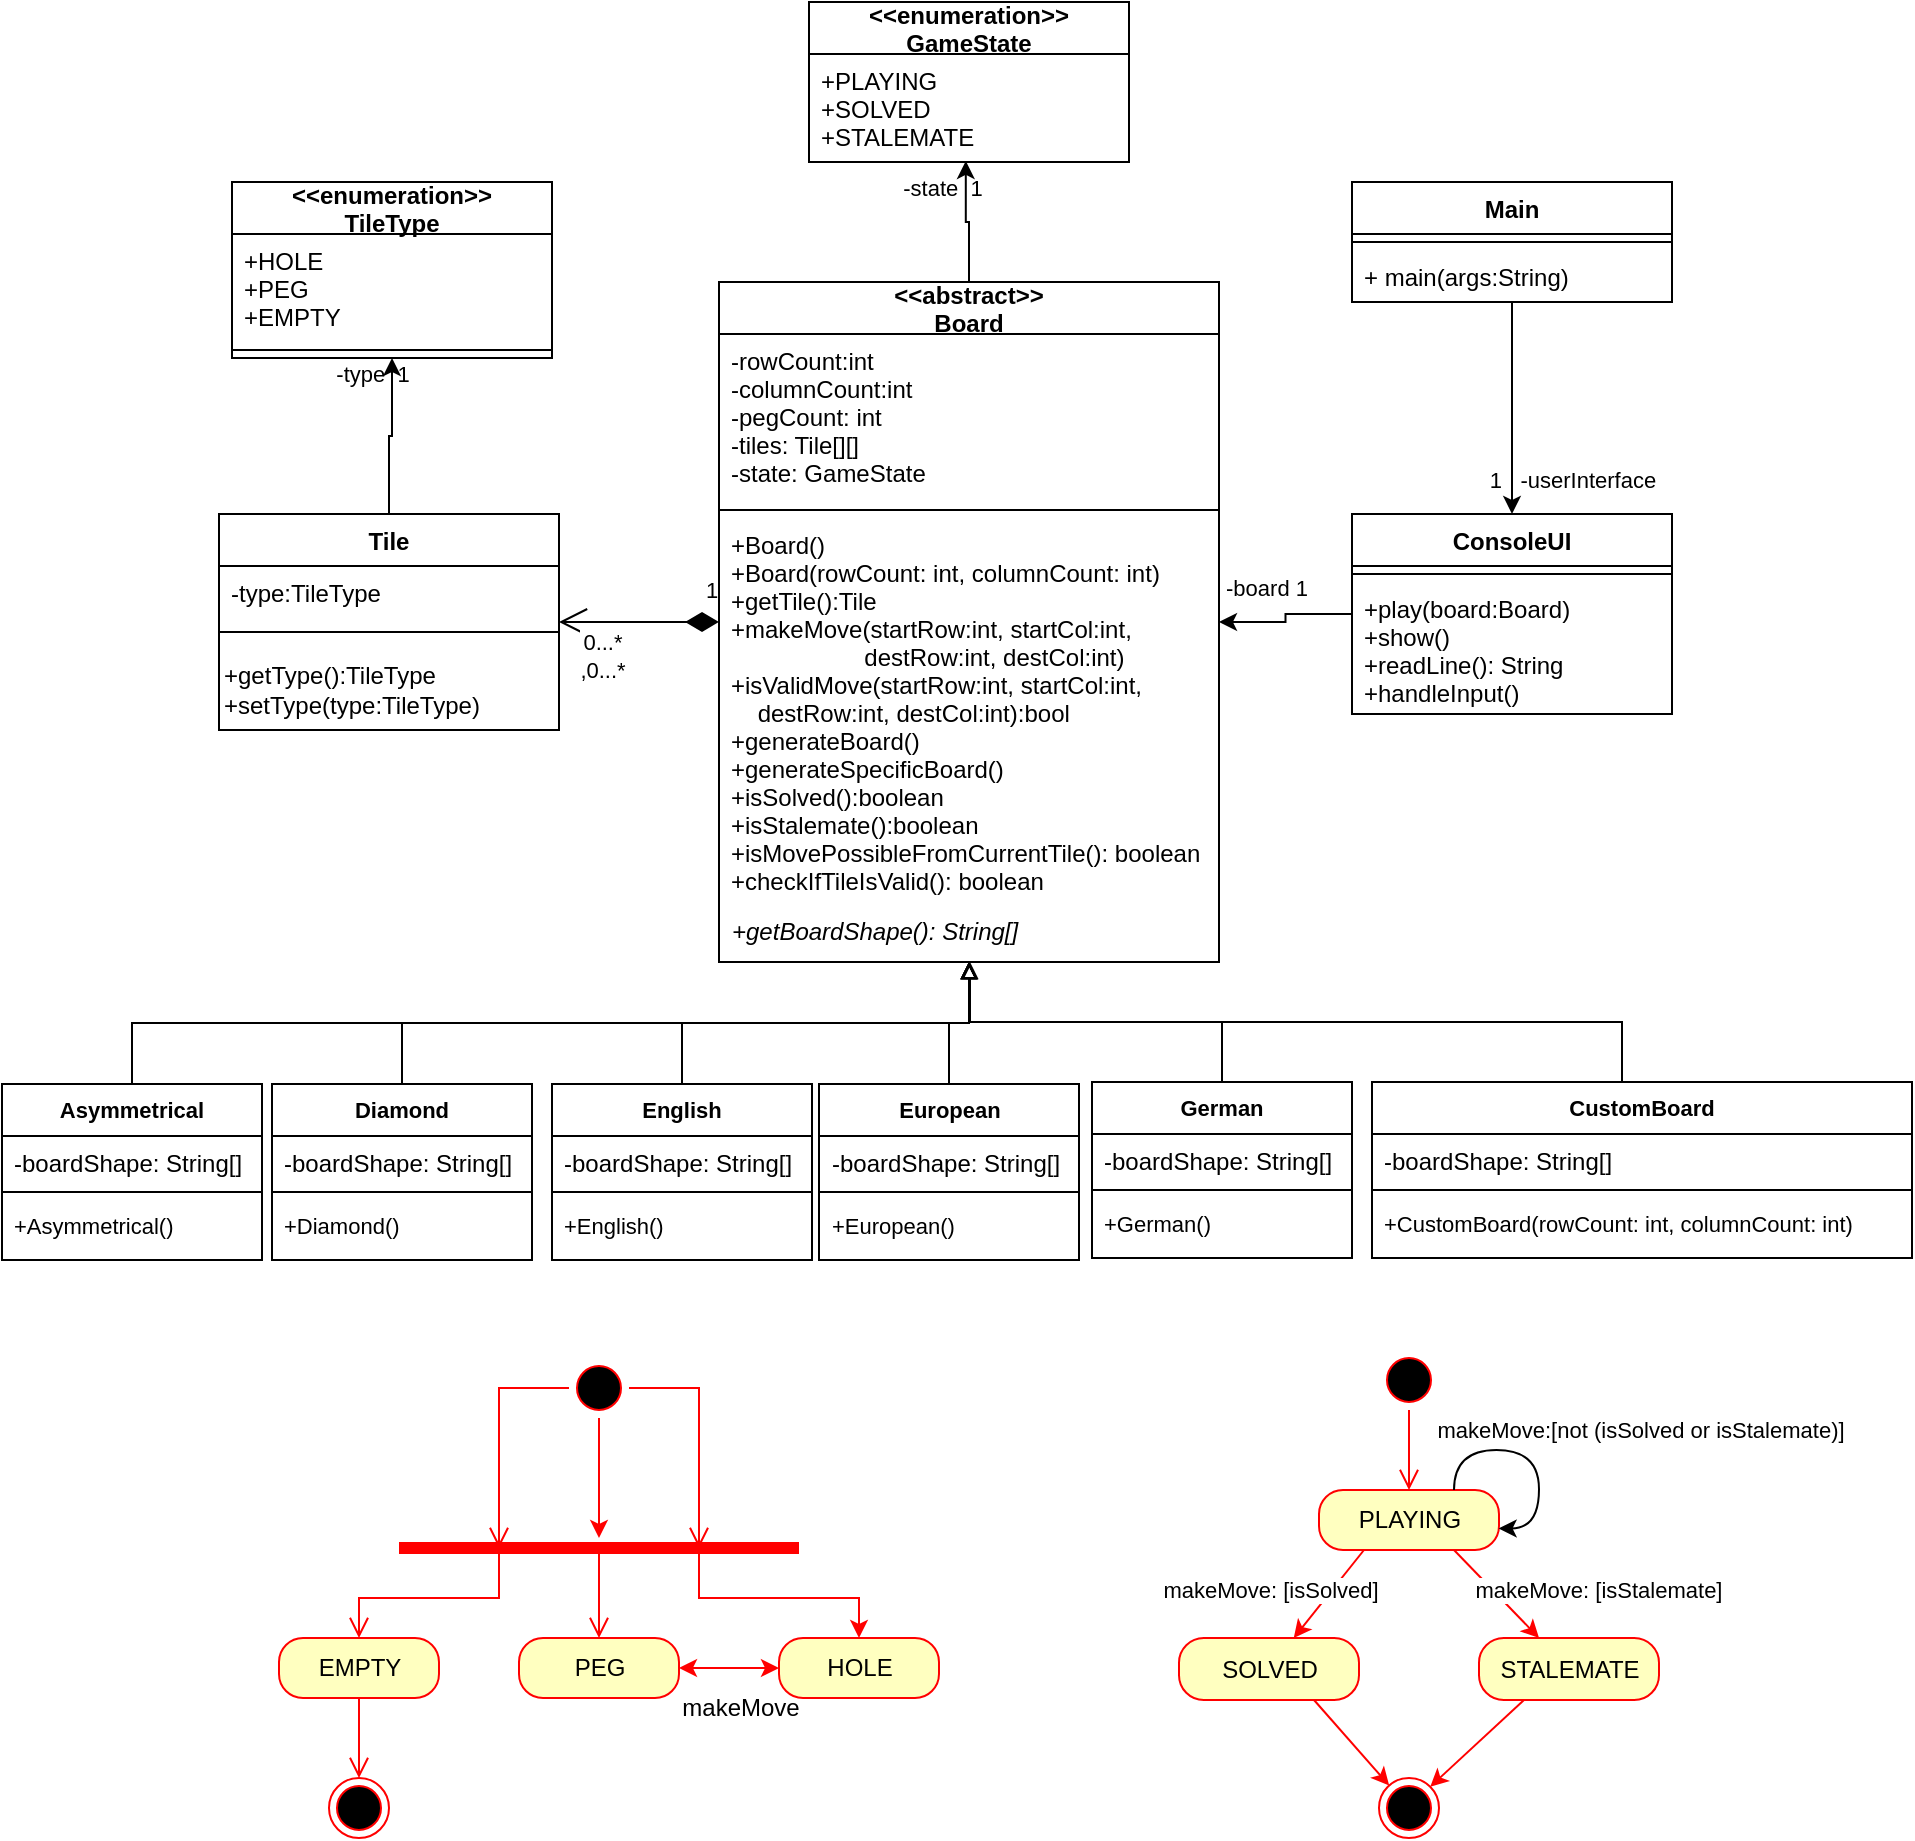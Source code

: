 <mxfile version="21.0.2"><diagram id="C5RBs43oDa-KdzZeNtuy" name="Page-1"><mxGraphModel dx="2103" dy="2169" grid="1" gridSize="10" guides="1" tooltips="1" connect="1" arrows="1" fold="1" page="1" pageScale="1" pageWidth="827" pageHeight="1169" background="#ffffff" math="0" shadow="0"><root><mxCell id="WIyWlLk6GJQsqaUBKTNV-0"/><mxCell id="WIyWlLk6GJQsqaUBKTNV-1" parent="WIyWlLk6GJQsqaUBKTNV-0"/><mxCell id="fxC7Si6xgcT16DwlAMbj-21" style="edgeStyle=orthogonalEdgeStyle;rounded=0;orthogonalLoop=1;jettySize=auto;html=1;entryX=0.49;entryY=0.99;entryDx=0;entryDy=0;entryPerimeter=0;" parent="WIyWlLk6GJQsqaUBKTNV-1" source="fxC7Si6xgcT16DwlAMbj-0" target="fxC7Si6xgcT16DwlAMbj-18" edge="1"><mxGeometry relative="1" as="geometry"/></mxCell><mxCell id="fxC7Si6xgcT16DwlAMbj-22" value="&lt;div&gt;-state&amp;nbsp; 1&lt;/div&gt;" style="edgeLabel;html=1;align=center;verticalAlign=middle;resizable=0;points=[];labelBackgroundColor=none;" parent="fxC7Si6xgcT16DwlAMbj-21" vertex="1" connectable="0"><mxGeometry x="0.675" y="1" relative="1" as="geometry"><mxPoint x="-11" y="3" as="offset"/></mxGeometry></mxCell><mxCell id="fxC7Si6xgcT16DwlAMbj-0" value="&lt;&lt;abstract&gt;&gt;&#xA;Board" style="swimlane;fontStyle=1;align=center;verticalAlign=middle;childLayout=stackLayout;horizontal=1;startSize=26;horizontalStack=0;resizeParent=1;resizeParentMax=0;resizeLast=0;collapsible=1;marginBottom=0;" parent="WIyWlLk6GJQsqaUBKTNV-1" vertex="1"><mxGeometry x="738.5" y="-920" width="250" height="340" as="geometry"><mxRectangle x="480" y="110" width="70" height="30" as="alternateBounds"/></mxGeometry></mxCell><mxCell id="fxC7Si6xgcT16DwlAMbj-1" value="-rowCount:int&#xA;-columnCount:int&#xA;-pegCount: int&#xA;-tiles: Tile[][]&#xA;-state: GameState&#xA;&#xA;" style="text;strokeColor=none;fillColor=none;align=left;verticalAlign=top;spacingLeft=4;spacingRight=4;overflow=hidden;rotatable=0;points=[[0,0.5],[1,0.5]];portConstraint=eastwest;" parent="fxC7Si6xgcT16DwlAMbj-0" vertex="1"><mxGeometry y="26" width="250" height="84" as="geometry"/></mxCell><mxCell id="fxC7Si6xgcT16DwlAMbj-2" value="" style="line;strokeWidth=1;fillColor=none;align=left;verticalAlign=middle;spacingTop=-1;spacingLeft=3;spacingRight=3;rotatable=0;labelPosition=right;points=[];portConstraint=eastwest;strokeColor=inherit;" parent="fxC7Si6xgcT16DwlAMbj-0" vertex="1"><mxGeometry y="110" width="250" height="8" as="geometry"/></mxCell><mxCell id="fxC7Si6xgcT16DwlAMbj-3" value="+Board()&#xA;+Board(rowCount: int, columnCount: int)&#xA;+getTile():Tile&#xA;+makeMove(startRow:int, startCol:int,&#xA;                    destRow:int, destCol:int)&#xA;+isValidMove(startRow:int, startCol:int,&#xA;    destRow:int, destCol:int):bool&#xA;+generateBoard()&#xA;+generateSpecificBoard()&#xA;+isSolved():boolean&#xA;+isStalemate():boolean&#xA;+isMovePossibleFromCurrentTile(): boolean&#xA;+checkIfTileIsValid(): boolean&#xA;&#xA;&#xA;&#xA;" style="text;strokeColor=none;fillColor=none;align=left;verticalAlign=top;spacingLeft=4;spacingRight=4;overflow=hidden;rotatable=0;points=[[0,0.5],[1,0.5]];portConstraint=eastwest;" parent="fxC7Si6xgcT16DwlAMbj-0" vertex="1"><mxGeometry y="118" width="250" height="192" as="geometry"/></mxCell><mxCell id="HCT6mYTAmyQOinDUGw9s-14" value="&lt;i&gt;+getBoardShape(): String[]&lt;br&gt;&lt;/i&gt;" style="text;html=1;align=left;verticalAlign=middle;resizable=0;points=[];autosize=1;strokeColor=none;fillColor=none;spacingLeft=4;" vertex="1" parent="fxC7Si6xgcT16DwlAMbj-0"><mxGeometry y="310" width="250" height="30" as="geometry"/></mxCell><mxCell id="DcGIUz9u4V76cOEQrkuE-4" style="edgeStyle=orthogonalEdgeStyle;rounded=0;orthogonalLoop=1;jettySize=auto;html=1;entryX=0.5;entryY=1;entryDx=0;entryDy=0;" parent="WIyWlLk6GJQsqaUBKTNV-1" source="fxC7Si6xgcT16DwlAMbj-9" target="DcGIUz9u4V76cOEQrkuE-0" edge="1"><mxGeometry relative="1" as="geometry"/></mxCell><mxCell id="DcGIUz9u4V76cOEQrkuE-5" value="-type&amp;nbsp; 1" style="edgeLabel;html=1;align=center;verticalAlign=middle;resizable=0;points=[];labelBackgroundColor=none;" parent="DcGIUz9u4V76cOEQrkuE-4" vertex="1" connectable="0"><mxGeometry x="0.581" y="-1" relative="1" as="geometry"><mxPoint x="-11" y="-9" as="offset"/></mxGeometry></mxCell><mxCell id="fxC7Si6xgcT16DwlAMbj-9" value="Tile" style="swimlane;fontStyle=1;align=center;verticalAlign=top;childLayout=stackLayout;horizontal=1;startSize=26;horizontalStack=0;resizeParent=1;resizeParentMax=0;resizeLast=0;collapsible=1;marginBottom=0;" parent="WIyWlLk6GJQsqaUBKTNV-1" vertex="1"><mxGeometry x="488.5" y="-804" width="170" height="108" as="geometry"/></mxCell><mxCell id="fxC7Si6xgcT16DwlAMbj-10" value="-type:TileType" style="text;strokeColor=none;fillColor=none;align=left;verticalAlign=top;spacingLeft=4;spacingRight=4;overflow=hidden;rotatable=0;points=[[0,0.5],[1,0.5]];portConstraint=eastwest;" parent="fxC7Si6xgcT16DwlAMbj-9" vertex="1"><mxGeometry y="26" width="170" height="24" as="geometry"/></mxCell><mxCell id="fxC7Si6xgcT16DwlAMbj-11" value="" style="line;strokeWidth=1;fillColor=none;align=left;verticalAlign=middle;spacingTop=-1;spacingLeft=3;spacingRight=3;rotatable=0;labelPosition=right;points=[];portConstraint=eastwest;strokeColor=inherit;" parent="fxC7Si6xgcT16DwlAMbj-9" vertex="1"><mxGeometry y="50" width="170" height="18" as="geometry"/></mxCell><mxCell id="fxC7Si6xgcT16DwlAMbj-28" value="&lt;div&gt;+getType():TileType&lt;/div&gt;&lt;div&gt;+setType(type:TileType)&lt;br&gt;&lt;/div&gt;" style="text;html=1;align=left;verticalAlign=middle;resizable=0;points=[];autosize=1;strokeColor=none;fillColor=none;" parent="fxC7Si6xgcT16DwlAMbj-9" vertex="1"><mxGeometry y="68" width="170" height="40" as="geometry"/></mxCell><mxCell id="fxC7Si6xgcT16DwlAMbj-29" style="edgeStyle=orthogonalEdgeStyle;rounded=0;orthogonalLoop=1;jettySize=auto;html=1;" parent="WIyWlLk6GJQsqaUBKTNV-1" source="fxC7Si6xgcT16DwlAMbj-13" target="fxC7Si6xgcT16DwlAMbj-0" edge="1"><mxGeometry relative="1" as="geometry"><Array as="points"/></mxGeometry></mxCell><mxCell id="fxC7Si6xgcT16DwlAMbj-30" value="-board 1" style="edgeLabel;html=1;align=center;verticalAlign=middle;resizable=0;points=[];" parent="fxC7Si6xgcT16DwlAMbj-29" vertex="1" connectable="0"><mxGeometry x="0.712" relative="1" as="geometry"><mxPoint x="13" y="-17" as="offset"/></mxGeometry></mxCell><mxCell id="fxC7Si6xgcT16DwlAMbj-13" value="ConsoleUI" style="swimlane;fontStyle=1;align=center;verticalAlign=top;childLayout=stackLayout;horizontal=1;startSize=26;horizontalStack=0;resizeParent=1;resizeParentMax=0;resizeLast=0;collapsible=1;marginBottom=0;" parent="WIyWlLk6GJQsqaUBKTNV-1" vertex="1"><mxGeometry x="1055" y="-804" width="160" height="100" as="geometry"/></mxCell><mxCell id="fxC7Si6xgcT16DwlAMbj-15" value="" style="line;strokeWidth=1;fillColor=none;align=left;verticalAlign=middle;spacingTop=-1;spacingLeft=3;spacingRight=3;rotatable=0;labelPosition=right;points=[];portConstraint=eastwest;strokeColor=inherit;" parent="fxC7Si6xgcT16DwlAMbj-13" vertex="1"><mxGeometry y="26" width="160" height="8" as="geometry"/></mxCell><mxCell id="fxC7Si6xgcT16DwlAMbj-16" value="+play(board:Board)&#xA;+show()&#xA;+readLine(): String&#xA;+handleInput()&#xA;&#xA;" style="text;strokeColor=none;fillColor=none;align=left;verticalAlign=top;spacingLeft=4;spacingRight=4;overflow=hidden;rotatable=0;points=[[0,0.5],[1,0.5]];portConstraint=eastwest;" parent="fxC7Si6xgcT16DwlAMbj-13" vertex="1"><mxGeometry y="34" width="160" height="66" as="geometry"/></mxCell><mxCell id="fxC7Si6xgcT16DwlAMbj-17" value="&lt;&lt;enumeration&gt;&gt;&#xA;GameState" style="swimlane;fontStyle=1;align=center;verticalAlign=middle;childLayout=stackLayout;horizontal=1;startSize=26;horizontalStack=0;resizeParent=1;resizeParentMax=0;resizeLast=0;collapsible=1;marginBottom=0;" parent="WIyWlLk6GJQsqaUBKTNV-1" vertex="1"><mxGeometry x="783.5" y="-1060" width="160" height="80" as="geometry"/></mxCell><mxCell id="fxC7Si6xgcT16DwlAMbj-18" value="+PLAYING&#xA;+SOLVED&#xA;+STALEMATE" style="text;strokeColor=none;fillColor=none;align=left;verticalAlign=top;spacingLeft=4;spacingRight=4;overflow=hidden;rotatable=0;points=[[0,0.5],[1,0.5]];portConstraint=eastwest;" parent="fxC7Si6xgcT16DwlAMbj-17" vertex="1"><mxGeometry y="26" width="160" height="54" as="geometry"/></mxCell><mxCell id="fxC7Si6xgcT16DwlAMbj-24" value="1" style="endArrow=open;html=1;endSize=12;startArrow=diamondThin;startSize=14;startFill=1;edgeStyle=orthogonalEdgeStyle;align=left;verticalAlign=bottom;rounded=0;" parent="WIyWlLk6GJQsqaUBKTNV-1" source="fxC7Si6xgcT16DwlAMbj-0" target="fxC7Si6xgcT16DwlAMbj-9" edge="1"><mxGeometry x="-0.774" y="-7" relative="1" as="geometry"><mxPoint x="588.5" y="-900" as="sourcePoint"/><mxPoint x="748.5" y="-900" as="targetPoint"/><Array as="points"/><mxPoint as="offset"/></mxGeometry></mxCell><mxCell id="fxC7Si6xgcT16DwlAMbj-26" value="&lt;div&gt;0...*&lt;/div&gt;,0...*" style="edgeLabel;html=1;align=center;verticalAlign=middle;resizable=0;points=[];" parent="fxC7Si6xgcT16DwlAMbj-24" vertex="1" connectable="0"><mxGeometry x="0.803" y="3" relative="1" as="geometry"><mxPoint x="13" y="14" as="offset"/></mxGeometry></mxCell><mxCell id="fxC7Si6xgcT16DwlAMbj-39" style="edgeStyle=orthogonalEdgeStyle;rounded=0;orthogonalLoop=1;jettySize=auto;html=1;entryX=0.5;entryY=0;entryDx=0;entryDy=0;" parent="WIyWlLk6GJQsqaUBKTNV-1" source="fxC7Si6xgcT16DwlAMbj-31" target="fxC7Si6xgcT16DwlAMbj-13" edge="1"><mxGeometry relative="1" as="geometry"/></mxCell><mxCell id="g6DyzTCxn8g1SOSjC7m9-0" value="1&amp;nbsp;&amp;nbsp; -userInterface" style="edgeLabel;html=1;align=center;verticalAlign=middle;resizable=0;points=[];labelBackgroundColor=none;" parent="fxC7Si6xgcT16DwlAMbj-39" vertex="1" connectable="0"><mxGeometry x="0.739" y="-1" relative="1" as="geometry"><mxPoint x="31" y="-3" as="offset"/></mxGeometry></mxCell><mxCell id="fxC7Si6xgcT16DwlAMbj-31" value="Main" style="swimlane;fontStyle=1;align=center;verticalAlign=top;childLayout=stackLayout;horizontal=1;startSize=26;horizontalStack=0;resizeParent=1;resizeParentMax=0;resizeLast=0;collapsible=1;marginBottom=0;" parent="WIyWlLk6GJQsqaUBKTNV-1" vertex="1"><mxGeometry x="1055" y="-970" width="160" height="60" as="geometry"/></mxCell><mxCell id="fxC7Si6xgcT16DwlAMbj-33" value="" style="line;strokeWidth=1;fillColor=none;align=left;verticalAlign=middle;spacingTop=-1;spacingLeft=3;spacingRight=3;rotatable=0;labelPosition=right;points=[];portConstraint=eastwest;strokeColor=inherit;" parent="fxC7Si6xgcT16DwlAMbj-31" vertex="1"><mxGeometry y="26" width="160" height="8" as="geometry"/></mxCell><mxCell id="fxC7Si6xgcT16DwlAMbj-34" value="+ main(args:String)" style="text;strokeColor=none;fillColor=none;align=left;verticalAlign=top;spacingLeft=4;spacingRight=4;overflow=hidden;rotatable=0;points=[[0,0.5],[1,0.5]];portConstraint=eastwest;" parent="fxC7Si6xgcT16DwlAMbj-31" vertex="1"><mxGeometry y="34" width="160" height="26" as="geometry"/></mxCell><mxCell id="DcGIUz9u4V76cOEQrkuE-0" value="&lt;&lt;enumeration&gt;&gt;&#xA;TileType" style="swimlane;fontStyle=1;align=center;verticalAlign=middle;childLayout=stackLayout;horizontal=1;startSize=26;horizontalStack=0;resizeParent=1;resizeParentMax=0;resizeLast=0;collapsible=1;marginBottom=0;fillColor=default;" parent="WIyWlLk6GJQsqaUBKTNV-1" vertex="1"><mxGeometry x="495" y="-970" width="160" height="88" as="geometry"/></mxCell><mxCell id="DcGIUz9u4V76cOEQrkuE-1" value="+HOLE&#xA;+PEG&#xA;+EMPTY" style="text;strokeColor=none;fillColor=none;align=left;verticalAlign=top;spacingLeft=4;spacingRight=4;overflow=hidden;rotatable=0;points=[[0,0.5],[1,0.5]];portConstraint=eastwest;" parent="DcGIUz9u4V76cOEQrkuE-0" vertex="1"><mxGeometry y="26" width="160" height="54" as="geometry"/></mxCell><mxCell id="DcGIUz9u4V76cOEQrkuE-2" value="" style="line;strokeWidth=1;fillColor=none;align=left;verticalAlign=middle;spacingTop=-1;spacingLeft=3;spacingRight=3;rotatable=0;labelPosition=right;points=[];portConstraint=eastwest;strokeColor=inherit;" parent="DcGIUz9u4V76cOEQrkuE-0" vertex="1"><mxGeometry y="80" width="160" height="8" as="geometry"/></mxCell><mxCell id="DcGIUz9u4V76cOEQrkuE-6" value="EMPTY" style="rounded=1;whiteSpace=wrap;html=1;arcSize=40;fontColor=#000000;fillColor=#ffffc0;strokeColor=#ff0000;labelBackgroundColor=none;" parent="WIyWlLk6GJQsqaUBKTNV-1" vertex="1"><mxGeometry x="518.5" y="-242" width="80" height="30" as="geometry"/></mxCell><mxCell id="DcGIUz9u4V76cOEQrkuE-7" value="" style="edgeStyle=orthogonalEdgeStyle;html=1;verticalAlign=bottom;endArrow=open;endSize=8;strokeColor=#ff0000;rounded=0;" parent="WIyWlLk6GJQsqaUBKTNV-1" source="DcGIUz9u4V76cOEQrkuE-6" target="DcGIUz9u4V76cOEQrkuE-10" edge="1"><mxGeometry relative="1" as="geometry"><mxPoint x="668.5" y="-132" as="targetPoint"/><Array as="points"/></mxGeometry></mxCell><mxCell id="DcGIUz9u4V76cOEQrkuE-8" value="" style="ellipse;html=1;shape=startState;fillColor=#000000;strokeColor=#ff0000;labelBackgroundColor=none;" parent="WIyWlLk6GJQsqaUBKTNV-1" vertex="1"><mxGeometry x="663.5" y="-382" width="30" height="30" as="geometry"/></mxCell><mxCell id="DcGIUz9u4V76cOEQrkuE-9" value="" style="edgeStyle=orthogonalEdgeStyle;html=1;verticalAlign=bottom;endArrow=open;endSize=8;strokeColor=#ff0000;rounded=0;entryX=0.25;entryY=0.5;entryDx=0;entryDy=0;entryPerimeter=0;" parent="WIyWlLk6GJQsqaUBKTNV-1" source="DcGIUz9u4V76cOEQrkuE-8" target="DcGIUz9u4V76cOEQrkuE-15" edge="1"><mxGeometry relative="1" as="geometry"><mxPoint x="618.5" y="-262" as="targetPoint"/><Array as="points"><mxPoint x="628.5" y="-367"/></Array></mxGeometry></mxCell><mxCell id="DcGIUz9u4V76cOEQrkuE-10" value="" style="ellipse;html=1;shape=endState;fillColor=#000000;strokeColor=#ff0000;labelBackgroundColor=none;" parent="WIyWlLk6GJQsqaUBKTNV-1" vertex="1"><mxGeometry x="543.5" y="-172" width="30" height="30" as="geometry"/></mxCell><mxCell id="DcGIUz9u4V76cOEQrkuE-22" style="edgeStyle=orthogonalEdgeStyle;rounded=0;orthogonalLoop=1;jettySize=auto;html=1;exitX=1;exitY=0.5;exitDx=0;exitDy=0;entryX=0;entryY=0.5;entryDx=0;entryDy=0;strokeColor=#FF0000;startArrow=classic;startFill=1;" parent="WIyWlLk6GJQsqaUBKTNV-1" source="DcGIUz9u4V76cOEQrkuE-11" target="DcGIUz9u4V76cOEQrkuE-13" edge="1"><mxGeometry relative="1" as="geometry"/></mxCell><mxCell id="DcGIUz9u4V76cOEQrkuE-11" value="PEG" style="rounded=1;whiteSpace=wrap;html=1;arcSize=40;fontColor=#000000;fillColor=#ffffc0;strokeColor=#ff0000;labelBackgroundColor=none;" parent="WIyWlLk6GJQsqaUBKTNV-1" vertex="1"><mxGeometry x="638.5" y="-242" width="80" height="30" as="geometry"/></mxCell><mxCell id="DcGIUz9u4V76cOEQrkuE-13" value="HOLE" style="rounded=1;whiteSpace=wrap;html=1;arcSize=40;fontColor=#000000;fillColor=#ffffc0;strokeColor=#ff0000;labelBackgroundColor=none;" parent="WIyWlLk6GJQsqaUBKTNV-1" vertex="1"><mxGeometry x="768.5" y="-242" width="80" height="30" as="geometry"/></mxCell><mxCell id="DcGIUz9u4V76cOEQrkuE-18" style="edgeStyle=orthogonalEdgeStyle;rounded=0;orthogonalLoop=1;jettySize=auto;html=1;strokeColor=#FF0000;exitX=0.5;exitY=1;exitDx=0;exitDy=0;" parent="WIyWlLk6GJQsqaUBKTNV-1" source="DcGIUz9u4V76cOEQrkuE-8" target="DcGIUz9u4V76cOEQrkuE-15" edge="1"><mxGeometry relative="1" as="geometry"><mxPoint x="658.5" y="-322" as="targetPoint"/><mxPoint x="678.5" y="-322" as="sourcePoint"/><Array as="points"/></mxGeometry></mxCell><mxCell id="DcGIUz9u4V76cOEQrkuE-21" style="edgeStyle=orthogonalEdgeStyle;rounded=0;orthogonalLoop=1;jettySize=auto;html=1;exitX=0.75;exitY=0.5;exitDx=0;exitDy=0;exitPerimeter=0;strokeColor=#FF0000;" parent="WIyWlLk6GJQsqaUBKTNV-1" source="DcGIUz9u4V76cOEQrkuE-15" target="DcGIUz9u4V76cOEQrkuE-13" edge="1"><mxGeometry relative="1" as="geometry"/></mxCell><mxCell id="DcGIUz9u4V76cOEQrkuE-15" value="" style="shape=line;html=1;strokeWidth=6;strokeColor=#ff0000;labelBackgroundColor=none;fillColor=default;" parent="WIyWlLk6GJQsqaUBKTNV-1" vertex="1"><mxGeometry x="578.5" y="-292" width="200" height="10" as="geometry"/></mxCell><mxCell id="DcGIUz9u4V76cOEQrkuE-16" value="" style="edgeStyle=orthogonalEdgeStyle;html=1;verticalAlign=bottom;endArrow=open;endSize=8;strokeColor=#ff0000;rounded=0;entryX=0.5;entryY=0;entryDx=0;entryDy=0;exitX=0.25;exitY=0.5;exitDx=0;exitDy=0;exitPerimeter=0;" parent="WIyWlLk6GJQsqaUBKTNV-1" source="DcGIUz9u4V76cOEQrkuE-15" target="DcGIUz9u4V76cOEQrkuE-6" edge="1"><mxGeometry relative="1" as="geometry"><mxPoint x="768.5" y="-222" as="targetPoint"/></mxGeometry></mxCell><mxCell id="DcGIUz9u4V76cOEQrkuE-19" value="" style="edgeStyle=orthogonalEdgeStyle;html=1;verticalAlign=bottom;endArrow=open;endSize=8;strokeColor=#ff0000;rounded=0;entryX=0.75;entryY=0.5;entryDx=0;entryDy=0;entryPerimeter=0;exitX=1;exitY=0.5;exitDx=0;exitDy=0;" parent="WIyWlLk6GJQsqaUBKTNV-1" source="DcGIUz9u4V76cOEQrkuE-8" target="DcGIUz9u4V76cOEQrkuE-15" edge="1"><mxGeometry relative="1" as="geometry"><mxPoint x="725.5" y="-314" as="targetPoint"/><mxPoint x="778.5" y="-392" as="sourcePoint"/><Array as="points"><mxPoint x="728.5" y="-367"/></Array></mxGeometry></mxCell><mxCell id="DcGIUz9u4V76cOEQrkuE-20" value="" style="edgeStyle=orthogonalEdgeStyle;html=1;verticalAlign=bottom;endArrow=open;endSize=8;strokeColor=#ff0000;rounded=0;exitX=0.533;exitY=0.292;exitDx=0;exitDy=0;exitPerimeter=0;entryX=0.5;entryY=0;entryDx=0;entryDy=0;" parent="WIyWlLk6GJQsqaUBKTNV-1" source="DcGIUz9u4V76cOEQrkuE-15" target="DcGIUz9u4V76cOEQrkuE-11" edge="1"><mxGeometry relative="1" as="geometry"><mxPoint x="568.5" y="-232" as="targetPoint"/><mxPoint x="638.5" y="-277" as="sourcePoint"/><Array as="points"><mxPoint x="678.5" y="-289"/></Array></mxGeometry></mxCell><mxCell id="DcGIUz9u4V76cOEQrkuE-23" value="makeMove" style="text;html=1;align=center;verticalAlign=middle;resizable=0;points=[];autosize=1;strokeColor=none;fillColor=none;" parent="WIyWlLk6GJQsqaUBKTNV-1" vertex="1"><mxGeometry x="708.5" y="-222" width="80" height="30" as="geometry"/></mxCell><mxCell id="DcGIUz9u4V76cOEQrkuE-33" style="rounded=0;orthogonalLoop=1;jettySize=auto;html=1;exitX=0.25;exitY=1;exitDx=0;exitDy=0;strokeColor=#FF0000;startArrow=none;startFill=0;" parent="WIyWlLk6GJQsqaUBKTNV-1" source="DcGIUz9u4V76cOEQrkuE-24" target="DcGIUz9u4V76cOEQrkuE-28" edge="1"><mxGeometry relative="1" as="geometry"/></mxCell><mxCell id="BPmQ322AxwSib2Gk18eX-2" value="makeMove: [isSolved]" style="edgeLabel;html=1;align=center;verticalAlign=middle;resizable=0;points=[];" parent="DcGIUz9u4V76cOEQrkuE-33" vertex="1" connectable="0"><mxGeometry x="0.334" relative="1" as="geometry"><mxPoint x="-24" y="-10" as="offset"/></mxGeometry></mxCell><mxCell id="DcGIUz9u4V76cOEQrkuE-34" style="edgeStyle=none;rounded=0;orthogonalLoop=1;jettySize=auto;html=1;exitX=0.75;exitY=1;exitDx=0;exitDy=0;strokeColor=#FF0000;startArrow=none;startFill=0;" parent="WIyWlLk6GJQsqaUBKTNV-1" source="DcGIUz9u4V76cOEQrkuE-24" target="DcGIUz9u4V76cOEQrkuE-26" edge="1"><mxGeometry relative="1" as="geometry"/></mxCell><mxCell id="BPmQ322AxwSib2Gk18eX-3" value="makeMove: [isStalemate]" style="edgeLabel;html=1;align=center;verticalAlign=middle;resizable=0;points=[];" parent="DcGIUz9u4V76cOEQrkuE-34" vertex="1" connectable="0"><mxGeometry x="0.409" y="-1" relative="1" as="geometry"><mxPoint x="43" y="-12" as="offset"/></mxGeometry></mxCell><mxCell id="DcGIUz9u4V76cOEQrkuE-24" value="PLAYING" style="rounded=1;whiteSpace=wrap;html=1;arcSize=40;fontColor=#000000;fillColor=#ffffc0;strokeColor=#ff0000;labelBackgroundColor=none;" parent="WIyWlLk6GJQsqaUBKTNV-1" vertex="1"><mxGeometry x="1038.5" y="-316" width="90" height="30" as="geometry"/></mxCell><mxCell id="DcGIUz9u4V76cOEQrkuE-36" style="edgeStyle=none;rounded=0;orthogonalLoop=1;jettySize=auto;html=1;exitX=0.25;exitY=1;exitDx=0;exitDy=0;entryX=1;entryY=0;entryDx=0;entryDy=0;strokeColor=#FF0000;startArrow=none;startFill=0;" parent="WIyWlLk6GJQsqaUBKTNV-1" source="DcGIUz9u4V76cOEQrkuE-26" target="DcGIUz9u4V76cOEQrkuE-30" edge="1"><mxGeometry relative="1" as="geometry"/></mxCell><mxCell id="DcGIUz9u4V76cOEQrkuE-26" value="STALEMATE" style="rounded=1;whiteSpace=wrap;html=1;arcSize=40;fontColor=#000000;fillColor=#ffffc0;strokeColor=#ff0000;labelBackgroundColor=none;" parent="WIyWlLk6GJQsqaUBKTNV-1" vertex="1"><mxGeometry x="1118.5" y="-242" width="90" height="31" as="geometry"/></mxCell><mxCell id="DcGIUz9u4V76cOEQrkuE-35" style="edgeStyle=none;rounded=0;orthogonalLoop=1;jettySize=auto;html=1;exitX=0.75;exitY=1;exitDx=0;exitDy=0;strokeColor=#FF0000;startArrow=none;startFill=0;" parent="WIyWlLk6GJQsqaUBKTNV-1" source="DcGIUz9u4V76cOEQrkuE-28" target="DcGIUz9u4V76cOEQrkuE-30" edge="1"><mxGeometry relative="1" as="geometry"/></mxCell><mxCell id="DcGIUz9u4V76cOEQrkuE-28" value="SOLVED" style="rounded=1;whiteSpace=wrap;html=1;arcSize=40;fontColor=#000000;fillColor=#ffffc0;strokeColor=#ff0000;labelBackgroundColor=none;" parent="WIyWlLk6GJQsqaUBKTNV-1" vertex="1"><mxGeometry x="968.5" y="-242" width="90" height="31" as="geometry"/></mxCell><mxCell id="DcGIUz9u4V76cOEQrkuE-30" value="" style="ellipse;html=1;shape=endState;fillColor=#000000;strokeColor=#ff0000;labelBackgroundColor=none;" parent="WIyWlLk6GJQsqaUBKTNV-1" vertex="1"><mxGeometry x="1068.5" y="-172" width="30" height="30" as="geometry"/></mxCell><mxCell id="DcGIUz9u4V76cOEQrkuE-31" value="" style="ellipse;html=1;shape=startState;fillColor=#000000;strokeColor=#ff0000;labelBackgroundColor=none;" parent="WIyWlLk6GJQsqaUBKTNV-1" vertex="1"><mxGeometry x="1068.5" y="-386" width="30" height="30" as="geometry"/></mxCell><mxCell id="DcGIUz9u4V76cOEQrkuE-32" value="" style="edgeStyle=orthogonalEdgeStyle;html=1;verticalAlign=bottom;endArrow=open;endSize=8;strokeColor=#ff0000;rounded=0;curved=1;" parent="WIyWlLk6GJQsqaUBKTNV-1" source="DcGIUz9u4V76cOEQrkuE-31" target="DcGIUz9u4V76cOEQrkuE-24" edge="1"><mxGeometry relative="1" as="geometry"><mxPoint x="1083.5" y="-326" as="targetPoint"/></mxGeometry></mxCell><mxCell id="BPmQ322AxwSib2Gk18eX-0" style="edgeStyle=orthogonalEdgeStyle;rounded=0;orthogonalLoop=1;jettySize=auto;html=1;exitX=0.75;exitY=0;exitDx=0;exitDy=0;entryX=0.998;entryY=0.641;entryDx=0;entryDy=0;entryPerimeter=0;curved=1;" parent="WIyWlLk6GJQsqaUBKTNV-1" source="DcGIUz9u4V76cOEQrkuE-24" target="DcGIUz9u4V76cOEQrkuE-24" edge="1"><mxGeometry relative="1" as="geometry"><Array as="points"><mxPoint x="1106.5" y="-336"/><mxPoint x="1148.5" y="-336"/><mxPoint x="1148.5" y="-297"/></Array></mxGeometry></mxCell><mxCell id="BPmQ322AxwSib2Gk18eX-1" value="makeMove:[not (isSolved or isStalemate)]" style="edgeLabel;html=1;align=center;verticalAlign=middle;resizable=0;points=[];" parent="BPmQ322AxwSib2Gk18eX-0" vertex="1" connectable="0"><mxGeometry x="-0.106" y="-4" relative="1" as="geometry"><mxPoint x="58" y="-14" as="offset"/></mxGeometry></mxCell><mxCell id="HCT6mYTAmyQOinDUGw9s-38" style="edgeStyle=orthogonalEdgeStyle;rounded=0;orthogonalLoop=1;jettySize=auto;html=1;exitX=0.5;exitY=0;exitDx=0;exitDy=0;endArrow=block;endFill=0;" edge="1" parent="WIyWlLk6GJQsqaUBKTNV-1" source="HCT6mYTAmyQOinDUGw9s-4" target="fxC7Si6xgcT16DwlAMbj-0"><mxGeometry relative="1" as="geometry"/></mxCell><mxCell id="HCT6mYTAmyQOinDUGw9s-4" value="Asymmetrical" style="swimlane;fontStyle=1;align=center;verticalAlign=middle;childLayout=stackLayout;horizontal=1;startSize=26;horizontalStack=0;resizeParent=1;resizeParentMax=0;resizeLast=0;collapsible=1;marginBottom=0;whiteSpace=wrap;html=1;movable=1;resizable=1;rotatable=1;deletable=1;editable=1;locked=0;connectable=1;swimlaneLine=1;rotation=0;fontSize=11;" vertex="1" parent="WIyWlLk6GJQsqaUBKTNV-1"><mxGeometry x="380" y="-519" width="130" height="88" as="geometry"/></mxCell><mxCell id="HCT6mYTAmyQOinDUGw9s-5" value="-boardShape: String[]" style="text;strokeColor=none;fillColor=none;align=left;verticalAlign=top;spacingLeft=4;spacingRight=4;overflow=hidden;rotatable=0;points=[[0,0.5],[1,0.5]];portConstraint=eastwest;whiteSpace=wrap;html=1;" vertex="1" parent="HCT6mYTAmyQOinDUGw9s-4"><mxGeometry y="26" width="130" height="24" as="geometry"/></mxCell><mxCell id="HCT6mYTAmyQOinDUGw9s-6" value="" style="line;strokeWidth=1;fillColor=none;align=left;verticalAlign=middle;spacingTop=-1;spacingLeft=3;spacingRight=3;rotatable=0;labelPosition=right;points=[];portConstraint=eastwest;strokeColor=inherit;" vertex="1" parent="HCT6mYTAmyQOinDUGw9s-4"><mxGeometry y="50" width="130" height="8" as="geometry"/></mxCell><mxCell id="HCT6mYTAmyQOinDUGw9s-29" value="&lt;div style=&quot;font-size: 11px;&quot;&gt;+Asymmetrical()&lt;/div&gt;" style="text;html=1;align=left;verticalAlign=top;resizable=0;points=[];autosize=1;strokeColor=none;fillColor=none;spacingLeft=4;fontSize=11;" vertex="1" parent="HCT6mYTAmyQOinDUGw9s-4"><mxGeometry y="58" width="130" height="30" as="geometry"/></mxCell><mxCell id="HCT6mYTAmyQOinDUGw9s-39" style="edgeStyle=orthogonalEdgeStyle;shape=connector;rounded=0;orthogonalLoop=1;jettySize=auto;html=1;exitX=0.5;exitY=0;exitDx=0;exitDy=0;labelBackgroundColor=default;strokeColor=default;fontFamily=Helvetica;fontSize=11;fontColor=default;endArrow=block;endFill=0;" edge="1" parent="WIyWlLk6GJQsqaUBKTNV-1" source="HCT6mYTAmyQOinDUGw9s-10" target="fxC7Si6xgcT16DwlAMbj-0"><mxGeometry relative="1" as="geometry"/></mxCell><mxCell id="HCT6mYTAmyQOinDUGw9s-10" value="Diamond" style="swimlane;fontStyle=1;align=center;verticalAlign=middle;childLayout=stackLayout;horizontal=1;startSize=26;horizontalStack=0;resizeParent=1;resizeParentMax=0;resizeLast=0;collapsible=1;marginBottom=0;whiteSpace=wrap;html=1;movable=1;resizable=1;rotatable=1;deletable=1;editable=1;locked=0;connectable=1;swimlaneLine=1;rotation=0;fontSize=11;" vertex="1" parent="WIyWlLk6GJQsqaUBKTNV-1"><mxGeometry x="515" y="-519" width="130" height="88" as="geometry"/></mxCell><mxCell id="HCT6mYTAmyQOinDUGw9s-11" value="-boardShape: String[]" style="text;strokeColor=none;fillColor=none;align=left;verticalAlign=top;spacingLeft=4;spacingRight=4;overflow=hidden;rotatable=0;points=[[0,0.5],[1,0.5]];portConstraint=eastwest;whiteSpace=wrap;html=1;" vertex="1" parent="HCT6mYTAmyQOinDUGw9s-10"><mxGeometry y="26" width="130" height="24" as="geometry"/></mxCell><mxCell id="HCT6mYTAmyQOinDUGw9s-12" value="" style="line;strokeWidth=1;fillColor=none;align=left;verticalAlign=middle;spacingTop=-1;spacingLeft=3;spacingRight=3;rotatable=0;labelPosition=right;points=[];portConstraint=eastwest;strokeColor=inherit;" vertex="1" parent="HCT6mYTAmyQOinDUGw9s-10"><mxGeometry y="50" width="130" height="8" as="geometry"/></mxCell><mxCell id="HCT6mYTAmyQOinDUGw9s-30" value="+Diamond()" style="text;html=1;align=left;verticalAlign=top;resizable=0;points=[];autosize=1;strokeColor=none;fillColor=none;spacingLeft=4;fontSize=11;" vertex="1" parent="HCT6mYTAmyQOinDUGw9s-10"><mxGeometry y="58" width="130" height="30" as="geometry"/></mxCell><mxCell id="HCT6mYTAmyQOinDUGw9s-40" style="edgeStyle=orthogonalEdgeStyle;shape=connector;rounded=0;orthogonalLoop=1;jettySize=auto;html=1;labelBackgroundColor=default;strokeColor=default;fontFamily=Helvetica;fontSize=11;fontColor=default;endArrow=block;endFill=0;" edge="1" parent="WIyWlLk6GJQsqaUBKTNV-1" source="HCT6mYTAmyQOinDUGw9s-19" target="fxC7Si6xgcT16DwlAMbj-0"><mxGeometry relative="1" as="geometry"/></mxCell><mxCell id="HCT6mYTAmyQOinDUGw9s-19" value="English" style="swimlane;fontStyle=1;align=center;verticalAlign=middle;childLayout=stackLayout;horizontal=1;startSize=26;horizontalStack=0;resizeParent=1;resizeParentMax=0;resizeLast=0;collapsible=1;marginBottom=0;whiteSpace=wrap;html=1;movable=1;resizable=1;rotatable=1;deletable=1;editable=1;locked=0;connectable=1;swimlaneLine=1;rotation=0;fontSize=11;" vertex="1" parent="WIyWlLk6GJQsqaUBKTNV-1"><mxGeometry x="655" y="-519" width="130" height="88" as="geometry"/></mxCell><mxCell id="HCT6mYTAmyQOinDUGw9s-20" value="-boardShape: String[]" style="text;strokeColor=none;fillColor=none;align=left;verticalAlign=top;spacingLeft=4;spacingRight=4;overflow=hidden;rotatable=0;points=[[0,0.5],[1,0.5]];portConstraint=eastwest;whiteSpace=wrap;html=1;" vertex="1" parent="HCT6mYTAmyQOinDUGw9s-19"><mxGeometry y="26" width="130" height="24" as="geometry"/></mxCell><mxCell id="HCT6mYTAmyQOinDUGw9s-21" value="" style="line;strokeWidth=1;fillColor=none;align=left;verticalAlign=middle;spacingTop=-1;spacingLeft=3;spacingRight=3;rotatable=0;labelPosition=right;points=[];portConstraint=eastwest;strokeColor=inherit;" vertex="1" parent="HCT6mYTAmyQOinDUGw9s-19"><mxGeometry y="50" width="130" height="8" as="geometry"/></mxCell><mxCell id="HCT6mYTAmyQOinDUGw9s-31" value="+English()" style="text;html=1;align=left;verticalAlign=top;resizable=0;points=[];autosize=1;strokeColor=none;fillColor=none;spacingLeft=4;fontSize=11;" vertex="1" parent="HCT6mYTAmyQOinDUGw9s-19"><mxGeometry y="58" width="130" height="30" as="geometry"/></mxCell><mxCell id="HCT6mYTAmyQOinDUGw9s-41" style="edgeStyle=orthogonalEdgeStyle;shape=connector;rounded=0;orthogonalLoop=1;jettySize=auto;html=1;labelBackgroundColor=default;strokeColor=default;fontFamily=Helvetica;fontSize=11;fontColor=default;endArrow=block;endFill=0;" edge="1" parent="WIyWlLk6GJQsqaUBKTNV-1" source="HCT6mYTAmyQOinDUGw9s-22" target="fxC7Si6xgcT16DwlAMbj-0"><mxGeometry relative="1" as="geometry"/></mxCell><mxCell id="HCT6mYTAmyQOinDUGw9s-22" value="European" style="swimlane;fontStyle=1;align=center;verticalAlign=middle;childLayout=stackLayout;horizontal=1;startSize=26;horizontalStack=0;resizeParent=1;resizeParentMax=0;resizeLast=0;collapsible=1;marginBottom=0;whiteSpace=wrap;html=1;movable=1;resizable=1;rotatable=1;deletable=1;editable=1;locked=0;connectable=1;swimlaneLine=1;rotation=0;fontSize=11;" vertex="1" parent="WIyWlLk6GJQsqaUBKTNV-1"><mxGeometry x="788.5" y="-519" width="130" height="88" as="geometry"/></mxCell><mxCell id="HCT6mYTAmyQOinDUGw9s-23" value="-boardShape: String[]" style="text;strokeColor=none;fillColor=none;align=left;verticalAlign=top;spacingLeft=4;spacingRight=4;overflow=hidden;rotatable=0;points=[[0,0.5],[1,0.5]];portConstraint=eastwest;whiteSpace=wrap;html=1;" vertex="1" parent="HCT6mYTAmyQOinDUGw9s-22"><mxGeometry y="26" width="130" height="24" as="geometry"/></mxCell><mxCell id="HCT6mYTAmyQOinDUGw9s-24" value="" style="line;strokeWidth=1;fillColor=none;align=left;verticalAlign=middle;spacingTop=-1;spacingLeft=3;spacingRight=3;rotatable=0;labelPosition=right;points=[];portConstraint=eastwest;strokeColor=inherit;" vertex="1" parent="HCT6mYTAmyQOinDUGw9s-22"><mxGeometry y="50" width="130" height="8" as="geometry"/></mxCell><mxCell id="HCT6mYTAmyQOinDUGw9s-32" value="+European()" style="text;html=1;align=left;verticalAlign=top;resizable=0;points=[];autosize=1;strokeColor=none;fillColor=none;spacingLeft=4;fontSize=11;" vertex="1" parent="HCT6mYTAmyQOinDUGw9s-22"><mxGeometry y="58" width="130" height="30" as="geometry"/></mxCell><mxCell id="HCT6mYTAmyQOinDUGw9s-42" style="edgeStyle=orthogonalEdgeStyle;shape=connector;rounded=0;orthogonalLoop=1;jettySize=auto;html=1;labelBackgroundColor=default;strokeColor=default;fontFamily=Helvetica;fontSize=11;fontColor=default;endArrow=block;endFill=0;" edge="1" parent="WIyWlLk6GJQsqaUBKTNV-1" source="HCT6mYTAmyQOinDUGw9s-25" target="fxC7Si6xgcT16DwlAMbj-0"><mxGeometry relative="1" as="geometry"/></mxCell><mxCell id="HCT6mYTAmyQOinDUGw9s-25" value="German" style="swimlane;fontStyle=1;align=center;verticalAlign=middle;childLayout=stackLayout;horizontal=1;startSize=26;horizontalStack=0;resizeParent=1;resizeParentMax=0;resizeLast=0;collapsible=1;marginBottom=0;whiteSpace=wrap;html=1;movable=1;resizable=1;rotatable=1;deletable=1;editable=1;locked=0;connectable=1;swimlaneLine=1;rotation=0;fontSize=11;" vertex="1" parent="WIyWlLk6GJQsqaUBKTNV-1"><mxGeometry x="925" y="-520" width="130" height="88" as="geometry"/></mxCell><mxCell id="HCT6mYTAmyQOinDUGw9s-26" value="-boardShape: String[]" style="text;strokeColor=none;fillColor=none;align=left;verticalAlign=top;spacingLeft=4;spacingRight=4;overflow=hidden;rotatable=0;points=[[0,0.5],[1,0.5]];portConstraint=eastwest;whiteSpace=wrap;html=1;" vertex="1" parent="HCT6mYTAmyQOinDUGw9s-25"><mxGeometry y="26" width="130" height="24" as="geometry"/></mxCell><mxCell id="HCT6mYTAmyQOinDUGw9s-27" value="" style="line;strokeWidth=1;fillColor=none;align=left;verticalAlign=middle;spacingTop=-1;spacingLeft=3;spacingRight=3;rotatable=0;labelPosition=right;points=[];portConstraint=eastwest;strokeColor=inherit;" vertex="1" parent="HCT6mYTAmyQOinDUGw9s-25"><mxGeometry y="50" width="130" height="8" as="geometry"/></mxCell><mxCell id="HCT6mYTAmyQOinDUGw9s-33" value="+German()" style="text;html=1;align=left;verticalAlign=top;resizable=0;points=[];autosize=1;strokeColor=none;fillColor=none;spacingLeft=4;fontSize=11;" vertex="1" parent="HCT6mYTAmyQOinDUGw9s-25"><mxGeometry y="58" width="130" height="30" as="geometry"/></mxCell><mxCell id="HCT6mYTAmyQOinDUGw9s-43" style="edgeStyle=orthogonalEdgeStyle;shape=connector;rounded=0;orthogonalLoop=1;jettySize=auto;html=1;labelBackgroundColor=default;strokeColor=default;fontFamily=Helvetica;fontSize=11;fontColor=default;endArrow=block;endFill=0;" edge="1" parent="WIyWlLk6GJQsqaUBKTNV-1" source="HCT6mYTAmyQOinDUGw9s-34" target="fxC7Si6xgcT16DwlAMbj-0"><mxGeometry relative="1" as="geometry"><Array as="points"><mxPoint x="1190" y="-550"/><mxPoint x="864" y="-550"/></Array></mxGeometry></mxCell><mxCell id="HCT6mYTAmyQOinDUGw9s-34" value="CustomBoard" style="swimlane;fontStyle=1;align=center;verticalAlign=middle;childLayout=stackLayout;horizontal=1;startSize=26;horizontalStack=0;resizeParent=1;resizeParentMax=0;resizeLast=0;collapsible=1;marginBottom=0;whiteSpace=wrap;html=1;movable=1;resizable=1;rotatable=1;deletable=1;editable=1;locked=0;connectable=1;swimlaneLine=1;rotation=0;fontSize=11;" vertex="1" parent="WIyWlLk6GJQsqaUBKTNV-1"><mxGeometry x="1065" y="-520" width="270" height="88" as="geometry"/></mxCell><mxCell id="HCT6mYTAmyQOinDUGw9s-35" value="-boardShape: String[]" style="text;strokeColor=none;fillColor=none;align=left;verticalAlign=top;spacingLeft=4;spacingRight=4;overflow=hidden;rotatable=0;points=[[0,0.5],[1,0.5]];portConstraint=eastwest;whiteSpace=wrap;html=1;" vertex="1" parent="HCT6mYTAmyQOinDUGw9s-34"><mxGeometry y="26" width="270" height="24" as="geometry"/></mxCell><mxCell id="HCT6mYTAmyQOinDUGw9s-36" value="" style="line;strokeWidth=1;fillColor=none;align=left;verticalAlign=middle;spacingTop=-1;spacingLeft=3;spacingRight=3;rotatable=0;labelPosition=right;points=[];portConstraint=eastwest;strokeColor=inherit;" vertex="1" parent="HCT6mYTAmyQOinDUGw9s-34"><mxGeometry y="50" width="270" height="8" as="geometry"/></mxCell><mxCell id="HCT6mYTAmyQOinDUGw9s-37" value="+CustomBoard(rowCount: int, columnCount: int)" style="text;html=1;align=left;verticalAlign=top;resizable=0;points=[];autosize=1;strokeColor=none;fillColor=none;spacingLeft=4;fontSize=11;" vertex="1" parent="HCT6mYTAmyQOinDUGw9s-34"><mxGeometry y="58" width="270" height="30" as="geometry"/></mxCell></root></mxGraphModel></diagram></mxfile>